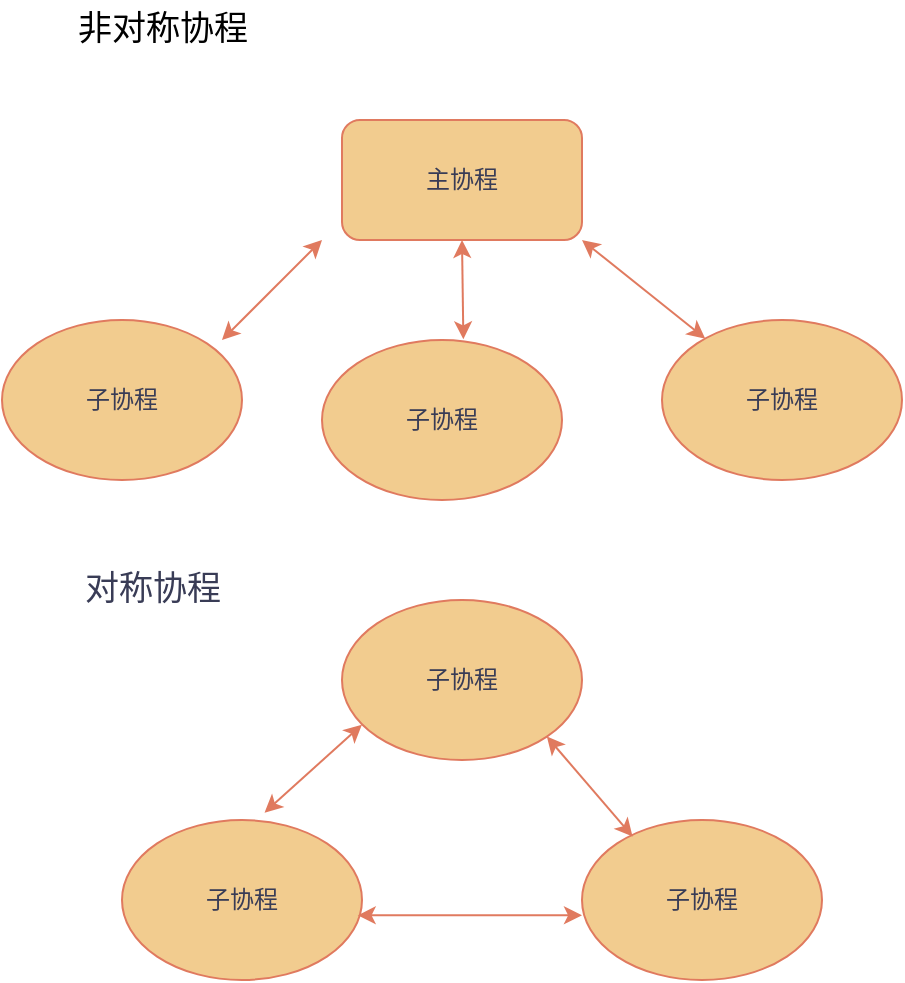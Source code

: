 <mxfile version="24.3.1" type="github">
  <diagram name="第 1 页" id="j3_liHsADXPmvudzDwFU">
    <mxGraphModel dx="786" dy="472" grid="1" gridSize="10" guides="1" tooltips="1" connect="1" arrows="1" fold="1" page="1" pageScale="1" pageWidth="827" pageHeight="1169" math="0" shadow="0">
      <root>
        <mxCell id="0" />
        <mxCell id="1" parent="0" />
        <mxCell id="ppOlP_xuhSbNVCABQeJ3-1" value="主协程" style="rounded=1;whiteSpace=wrap;html=1;labelBackgroundColor=none;fillColor=#F2CC8F;strokeColor=#E07A5F;fontColor=#393C56;" vertex="1" parent="1">
          <mxGeometry x="210" y="110" width="120" height="60" as="geometry" />
        </mxCell>
        <mxCell id="ppOlP_xuhSbNVCABQeJ3-2" value="子协程" style="ellipse;whiteSpace=wrap;html=1;labelBackgroundColor=none;fillColor=#F2CC8F;strokeColor=#E07A5F;fontColor=#393C56;" vertex="1" parent="1">
          <mxGeometry x="40" y="210" width="120" height="80" as="geometry" />
        </mxCell>
        <mxCell id="ppOlP_xuhSbNVCABQeJ3-3" value="子协程" style="ellipse;whiteSpace=wrap;html=1;labelBackgroundColor=none;fillColor=#F2CC8F;strokeColor=#E07A5F;fontColor=#393C56;" vertex="1" parent="1">
          <mxGeometry x="200" y="220" width="120" height="80" as="geometry" />
        </mxCell>
        <mxCell id="ppOlP_xuhSbNVCABQeJ3-4" value="子协程" style="ellipse;whiteSpace=wrap;html=1;labelBackgroundColor=none;fillColor=#F2CC8F;strokeColor=#E07A5F;fontColor=#393C56;" vertex="1" parent="1">
          <mxGeometry x="370" y="210" width="120" height="80" as="geometry" />
        </mxCell>
        <mxCell id="ppOlP_xuhSbNVCABQeJ3-7" value="" style="endArrow=classic;startArrow=classic;html=1;rounded=0;labelBackgroundColor=none;strokeColor=#E07A5F;fontColor=default;" edge="1" parent="1">
          <mxGeometry width="50" height="50" relative="1" as="geometry">
            <mxPoint x="150" y="220" as="sourcePoint" />
            <mxPoint x="200" y="170" as="targetPoint" />
          </mxGeometry>
        </mxCell>
        <mxCell id="ppOlP_xuhSbNVCABQeJ3-8" value="" style="endArrow=classic;startArrow=classic;html=1;rounded=0;exitX=0.589;exitY=-0.004;exitDx=0;exitDy=0;entryX=0.5;entryY=1;entryDx=0;entryDy=0;exitPerimeter=0;labelBackgroundColor=none;strokeColor=#E07A5F;fontColor=default;" edge="1" parent="1" source="ppOlP_xuhSbNVCABQeJ3-3" target="ppOlP_xuhSbNVCABQeJ3-1">
          <mxGeometry width="50" height="50" relative="1" as="geometry">
            <mxPoint x="257" y="210" as="sourcePoint" />
            <mxPoint x="270" y="180" as="targetPoint" />
          </mxGeometry>
        </mxCell>
        <mxCell id="ppOlP_xuhSbNVCABQeJ3-9" value="" style="endArrow=classic;startArrow=classic;html=1;rounded=0;entryX=1;entryY=1;entryDx=0;entryDy=0;labelBackgroundColor=none;strokeColor=#E07A5F;fontColor=default;" edge="1" parent="1" source="ppOlP_xuhSbNVCABQeJ3-4" target="ppOlP_xuhSbNVCABQeJ3-1">
          <mxGeometry width="50" height="50" relative="1" as="geometry">
            <mxPoint x="370" y="220" as="sourcePoint" />
            <mxPoint x="420" y="170" as="targetPoint" />
          </mxGeometry>
        </mxCell>
        <mxCell id="ppOlP_xuhSbNVCABQeJ3-10" value="子协程" style="ellipse;whiteSpace=wrap;html=1;strokeColor=#E07A5F;fontColor=#393C56;fillColor=#F2CC8F;" vertex="1" parent="1">
          <mxGeometry x="100" y="460" width="120" height="80" as="geometry" />
        </mxCell>
        <mxCell id="ppOlP_xuhSbNVCABQeJ3-11" value="子协程" style="ellipse;whiteSpace=wrap;html=1;strokeColor=#E07A5F;fontColor=#393C56;fillColor=#F2CC8F;" vertex="1" parent="1">
          <mxGeometry x="330" y="460" width="120" height="80" as="geometry" />
        </mxCell>
        <mxCell id="ppOlP_xuhSbNVCABQeJ3-12" value="子协程" style="ellipse;whiteSpace=wrap;html=1;strokeColor=#E07A5F;fontColor=#393C56;fillColor=#F2CC8F;" vertex="1" parent="1">
          <mxGeometry x="210" y="350" width="120" height="80" as="geometry" />
        </mxCell>
        <mxCell id="ppOlP_xuhSbNVCABQeJ3-13" value="" style="endArrow=classic;startArrow=classic;html=1;rounded=0;strokeColor=#E07A5F;fontColor=#393C56;fillColor=#F2CC8F;entryX=0.083;entryY=0.779;entryDx=0;entryDy=0;entryPerimeter=0;exitX=0.594;exitY=-0.046;exitDx=0;exitDy=0;exitPerimeter=0;" edge="1" parent="1" source="ppOlP_xuhSbNVCABQeJ3-10" target="ppOlP_xuhSbNVCABQeJ3-12">
          <mxGeometry width="50" height="50" relative="1" as="geometry">
            <mxPoint x="150" y="470" as="sourcePoint" />
            <mxPoint x="200" y="420" as="targetPoint" />
          </mxGeometry>
        </mxCell>
        <mxCell id="ppOlP_xuhSbNVCABQeJ3-14" value="" style="endArrow=classic;startArrow=classic;html=1;rounded=0;strokeColor=#E07A5F;fontColor=#393C56;fillColor=#F2CC8F;entryX=1;entryY=1;entryDx=0;entryDy=0;exitX=0.211;exitY=0.104;exitDx=0;exitDy=0;exitPerimeter=0;" edge="1" parent="1" source="ppOlP_xuhSbNVCABQeJ3-11" target="ppOlP_xuhSbNVCABQeJ3-12">
          <mxGeometry width="50" height="50" relative="1" as="geometry">
            <mxPoint x="260" y="480" as="sourcePoint" />
            <mxPoint x="310" y="430" as="targetPoint" />
          </mxGeometry>
        </mxCell>
        <mxCell id="ppOlP_xuhSbNVCABQeJ3-16" value="" style="endArrow=classic;startArrow=classic;html=1;rounded=0;strokeColor=#E07A5F;fontColor=#393C56;fillColor=#F2CC8F;exitX=0.982;exitY=0.596;exitDx=0;exitDy=0;exitPerimeter=0;entryX=0;entryY=0.596;entryDx=0;entryDy=0;entryPerimeter=0;" edge="1" parent="1" source="ppOlP_xuhSbNVCABQeJ3-10" target="ppOlP_xuhSbNVCABQeJ3-11">
          <mxGeometry width="50" height="50" relative="1" as="geometry">
            <mxPoint x="270" y="570" as="sourcePoint" />
            <mxPoint x="320" y="520" as="targetPoint" />
          </mxGeometry>
        </mxCell>
        <mxCell id="ppOlP_xuhSbNVCABQeJ3-17" value="非对称协程" style="text;html=1;align=center;verticalAlign=middle;resizable=0;points=[];autosize=1;fontSize=17;" vertex="1" parent="1">
          <mxGeometry x="65" y="50" width="110" height="30" as="geometry" />
        </mxCell>
        <mxCell id="ppOlP_xuhSbNVCABQeJ3-18" value="对称协程" style="text;html=1;align=center;verticalAlign=middle;resizable=0;points=[];autosize=1;strokeColor=none;fillColor=none;fontColor=#393C56;fontSize=17;" vertex="1" parent="1">
          <mxGeometry x="70" y="330" width="90" height="30" as="geometry" />
        </mxCell>
      </root>
    </mxGraphModel>
  </diagram>
</mxfile>
